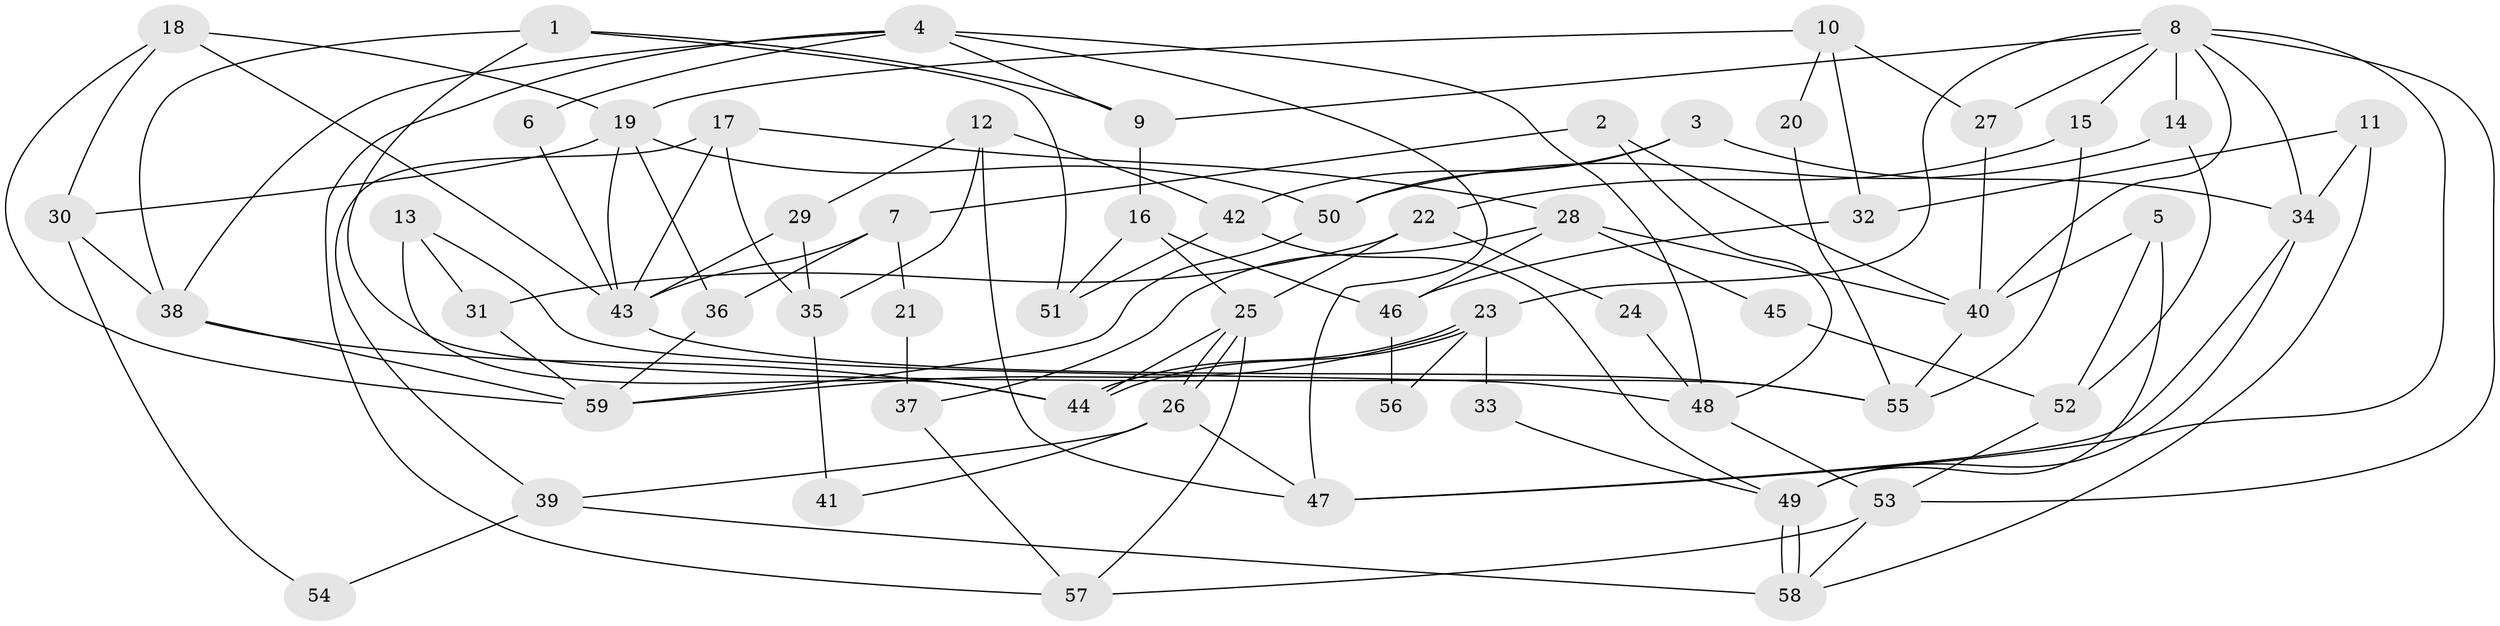 // Generated by graph-tools (version 1.1) at 2025/49/03/09/25 04:49:38]
// undirected, 59 vertices, 118 edges
graph export_dot {
graph [start="1"]
  node [color=gray90,style=filled];
  1;
  2;
  3;
  4;
  5;
  6;
  7;
  8;
  9;
  10;
  11;
  12;
  13;
  14;
  15;
  16;
  17;
  18;
  19;
  20;
  21;
  22;
  23;
  24;
  25;
  26;
  27;
  28;
  29;
  30;
  31;
  32;
  33;
  34;
  35;
  36;
  37;
  38;
  39;
  40;
  41;
  42;
  43;
  44;
  45;
  46;
  47;
  48;
  49;
  50;
  51;
  52;
  53;
  54;
  55;
  56;
  57;
  58;
  59;
  1 -- 9;
  1 -- 55;
  1 -- 38;
  1 -- 51;
  2 -- 48;
  2 -- 7;
  2 -- 40;
  3 -- 50;
  3 -- 42;
  3 -- 34;
  4 -- 38;
  4 -- 47;
  4 -- 6;
  4 -- 9;
  4 -- 48;
  4 -- 57;
  5 -- 40;
  5 -- 49;
  5 -- 52;
  6 -- 43;
  7 -- 36;
  7 -- 43;
  7 -- 21;
  8 -- 27;
  8 -- 23;
  8 -- 9;
  8 -- 14;
  8 -- 15;
  8 -- 34;
  8 -- 40;
  8 -- 47;
  8 -- 53;
  9 -- 16;
  10 -- 32;
  10 -- 19;
  10 -- 20;
  10 -- 27;
  11 -- 58;
  11 -- 34;
  11 -- 32;
  12 -- 47;
  12 -- 29;
  12 -- 35;
  12 -- 42;
  13 -- 44;
  13 -- 48;
  13 -- 31;
  14 -- 52;
  14 -- 50;
  15 -- 22;
  15 -- 55;
  16 -- 51;
  16 -- 25;
  16 -- 46;
  17 -- 43;
  17 -- 39;
  17 -- 28;
  17 -- 35;
  18 -- 19;
  18 -- 59;
  18 -- 30;
  18 -- 43;
  19 -- 30;
  19 -- 43;
  19 -- 36;
  19 -- 50;
  20 -- 55;
  21 -- 37;
  22 -- 25;
  22 -- 31;
  22 -- 24;
  23 -- 59;
  23 -- 44;
  23 -- 44;
  23 -- 33;
  23 -- 56;
  24 -- 48;
  25 -- 26;
  25 -- 26;
  25 -- 44;
  25 -- 57;
  26 -- 47;
  26 -- 39;
  26 -- 41;
  27 -- 40;
  28 -- 40;
  28 -- 37;
  28 -- 45;
  28 -- 46;
  29 -- 43;
  29 -- 35;
  30 -- 38;
  30 -- 54;
  31 -- 59;
  32 -- 46;
  33 -- 49;
  34 -- 47;
  34 -- 49;
  35 -- 41;
  36 -- 59;
  37 -- 57;
  38 -- 44;
  38 -- 59;
  39 -- 58;
  39 -- 54;
  40 -- 55;
  42 -- 49;
  42 -- 51;
  43 -- 55;
  45 -- 52;
  46 -- 56;
  48 -- 53;
  49 -- 58;
  49 -- 58;
  50 -- 59;
  52 -- 53;
  53 -- 57;
  53 -- 58;
}
